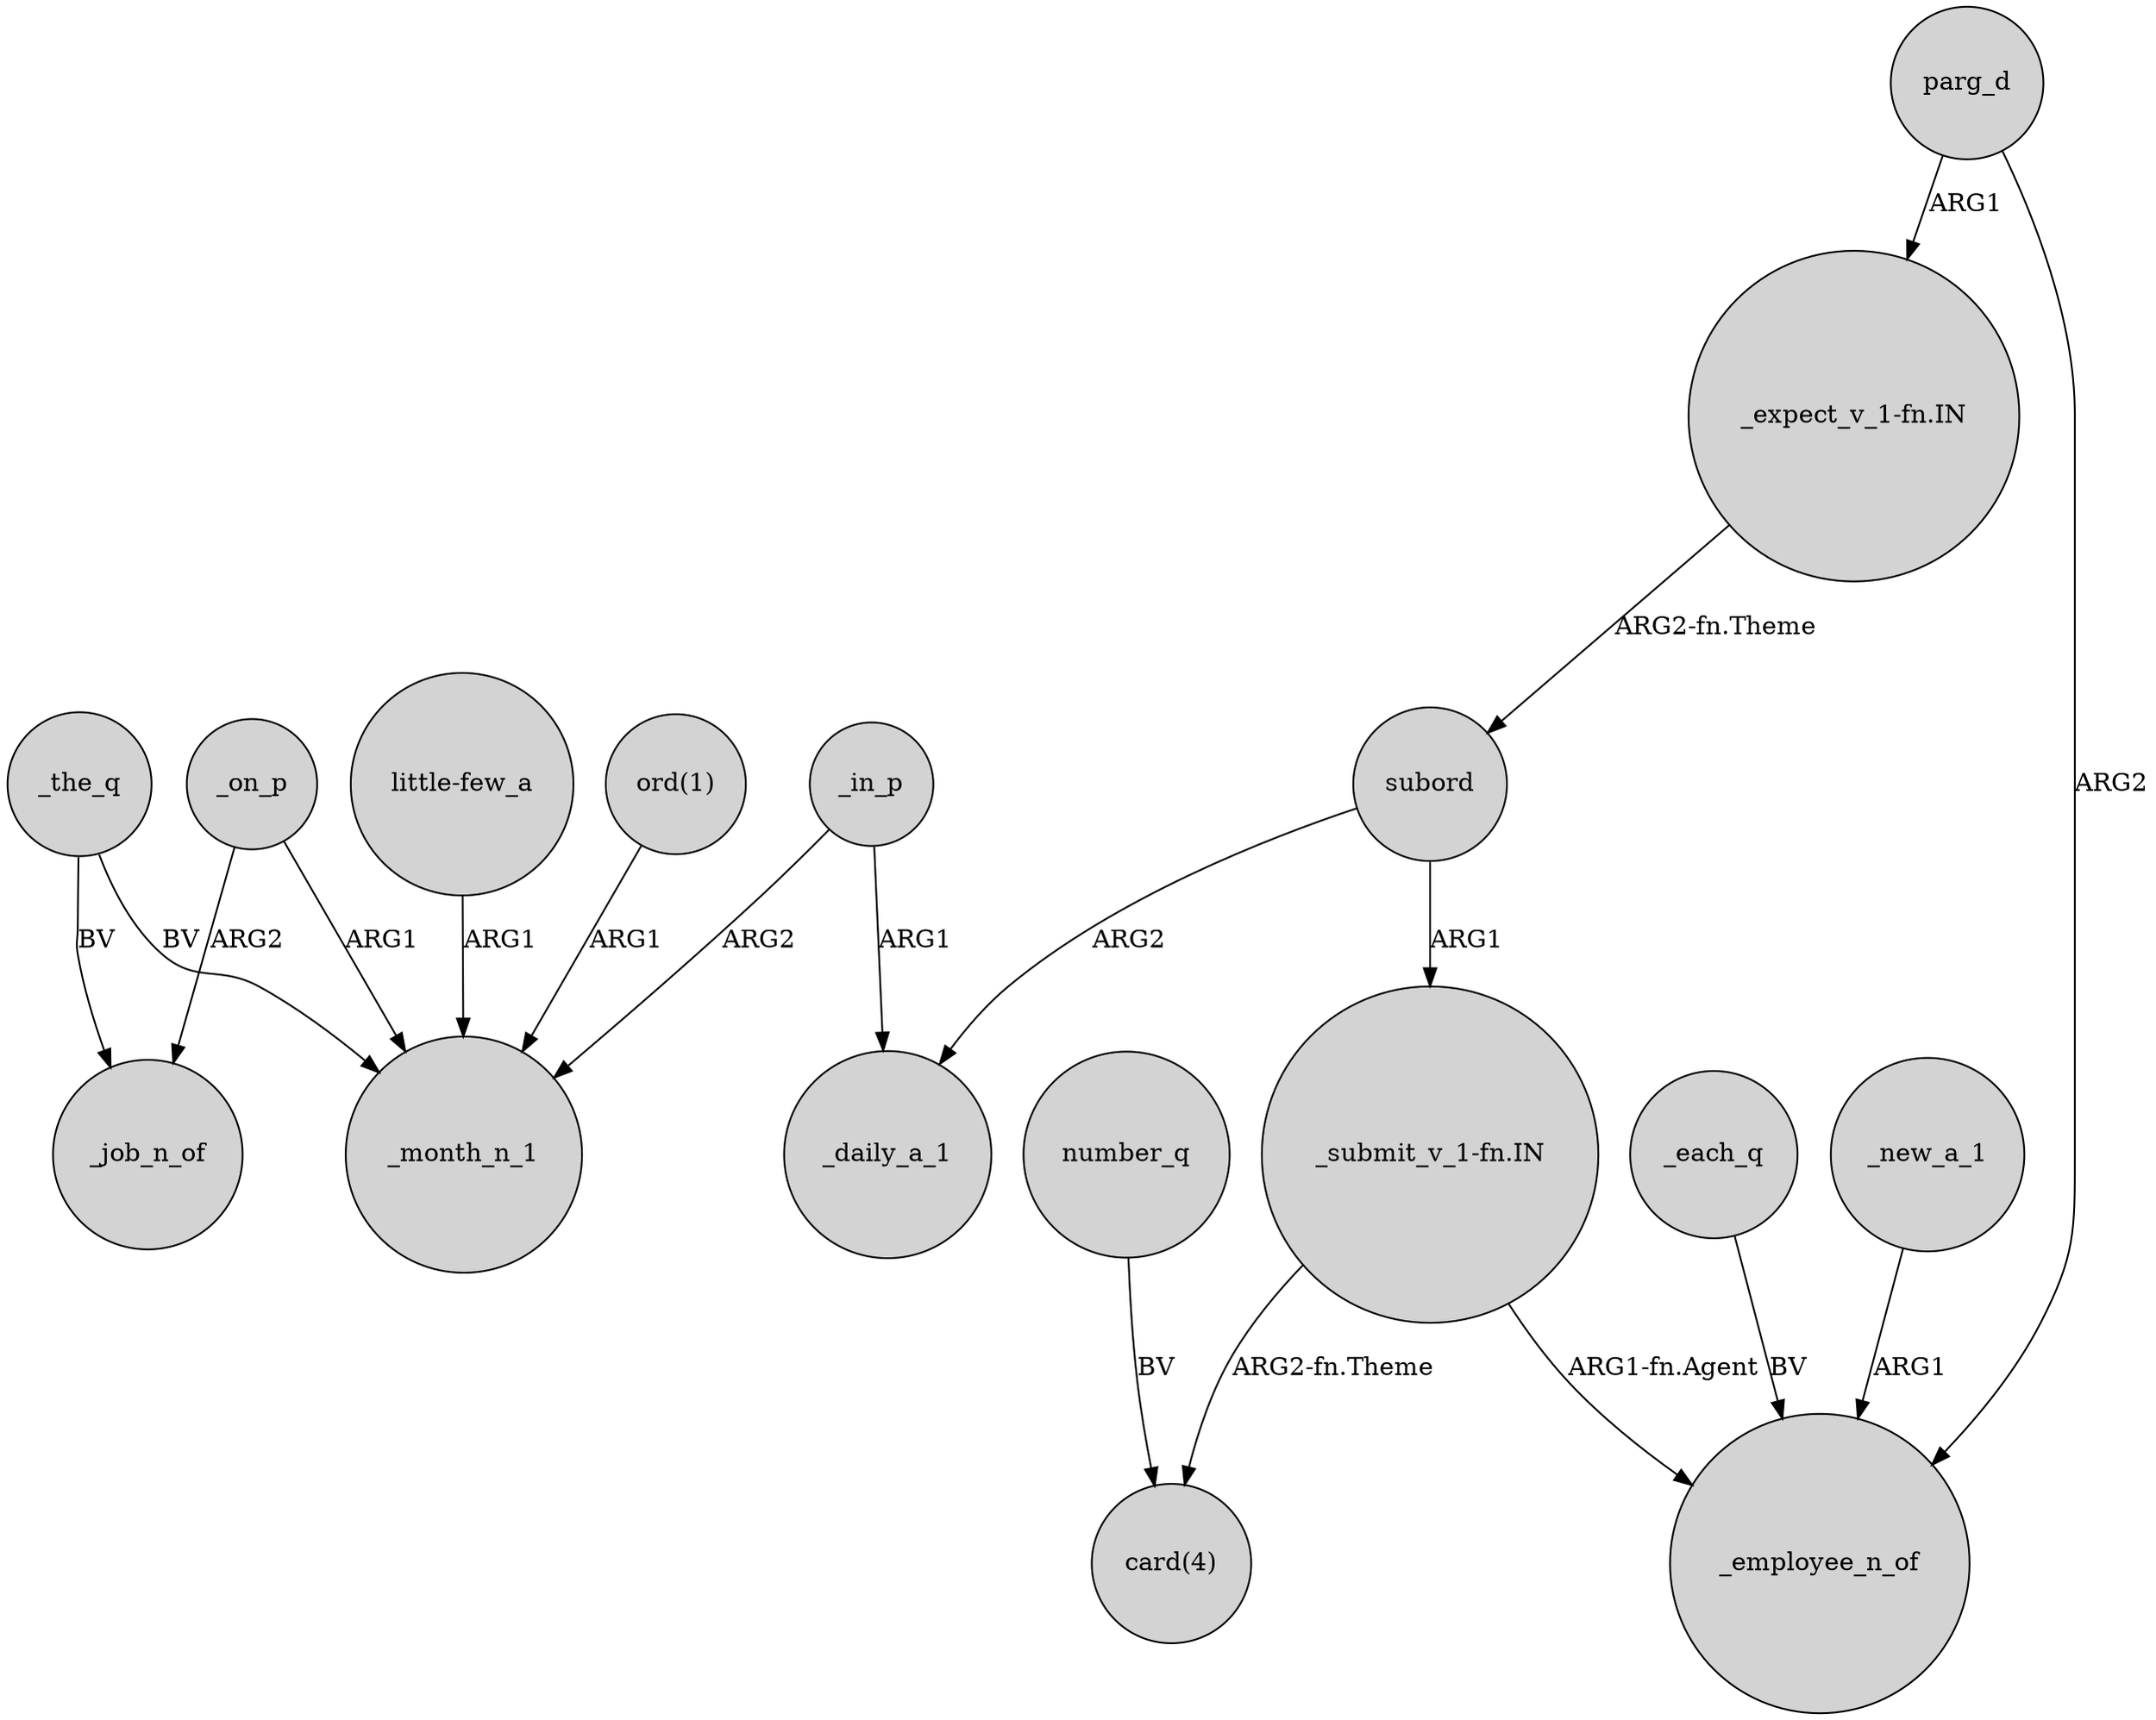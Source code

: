 digraph {
	node [shape=circle style=filled]
	_in_p -> _month_n_1 [label=ARG2]
	_the_q -> _month_n_1 [label=BV]
	number_q -> "card(4)" [label=BV]
	_each_q -> _employee_n_of [label=BV]
	"_submit_v_1-fn.IN" -> "card(4)" [label="ARG2-fn.Theme"]
	"little-few_a" -> _month_n_1 [label=ARG1]
	subord -> _daily_a_1 [label=ARG2]
	"_expect_v_1-fn.IN" -> subord [label="ARG2-fn.Theme"]
	_on_p -> _job_n_of [label=ARG2]
	"ord(1)" -> _month_n_1 [label=ARG1]
	"_submit_v_1-fn.IN" -> _employee_n_of [label="ARG1-fn.Agent"]
	_new_a_1 -> _employee_n_of [label=ARG1]
	_the_q -> _job_n_of [label=BV]
	parg_d -> "_expect_v_1-fn.IN" [label=ARG1]
	parg_d -> _employee_n_of [label=ARG2]
	subord -> "_submit_v_1-fn.IN" [label=ARG1]
	_in_p -> _daily_a_1 [label=ARG1]
	_on_p -> _month_n_1 [label=ARG1]
}
